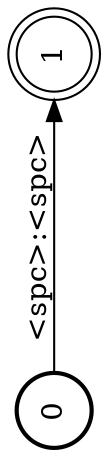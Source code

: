 digraph FST {
rankdir = LR;
size = "8.5,11";
label = "";
center = 1;
orientation = Landscape;
ranksep = "0.4";
nodesep = "0.25";
0 [label = "0", shape = circle, style = bold, fontsize = 14]
	0 -> 1 [label = "<spc>:<spc>", fontsize = 14];
1 [label = "1", shape = doublecircle, style = solid, fontsize = 14]
}
